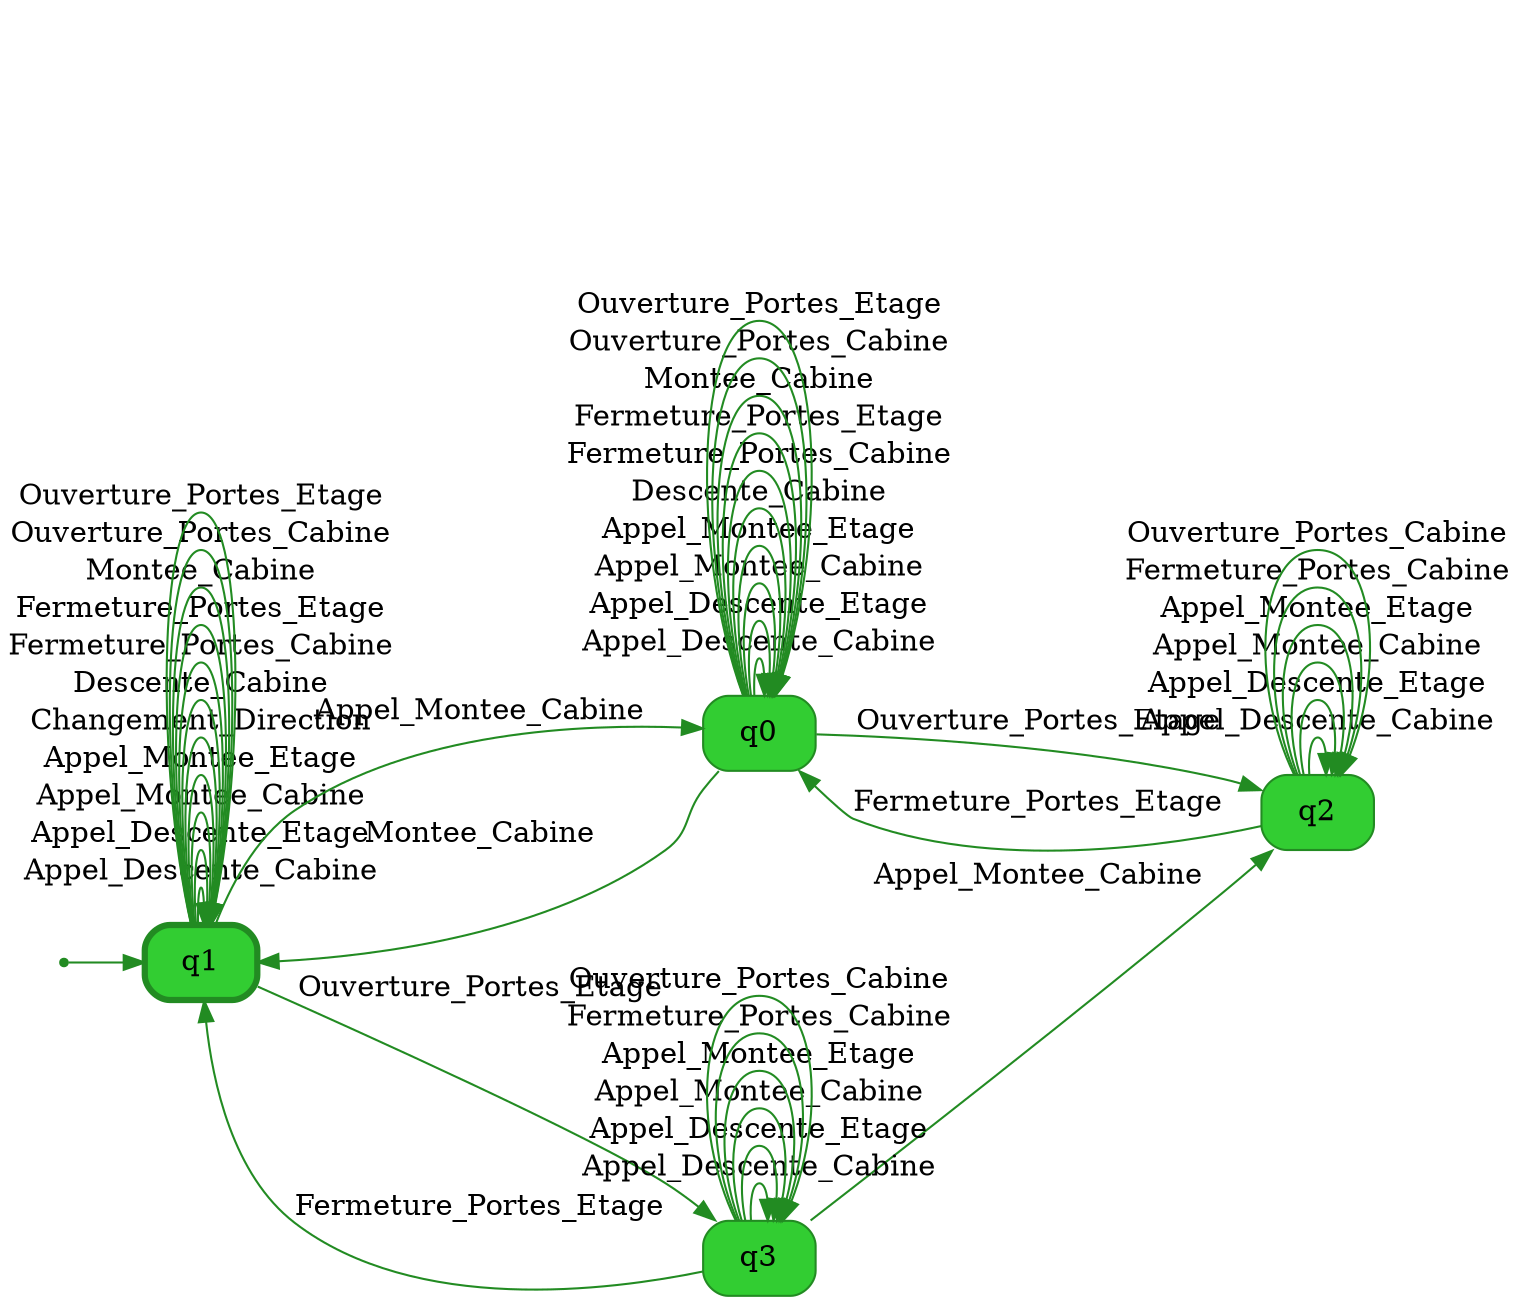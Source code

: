 digraph g {

	rankdir="LR"

	__invisible__[shape="point", color="forestgreen"]
	q1[label="q1", shape="box", style="rounded, filled", color="forestgreen", fillcolor="limegreen", penwidth=3] // Initial
	q0[label="q0", shape="box", style="rounded, filled", color="forestgreen", fillcolor="limegreen"]
	q2[label="q2", shape="box", style="rounded, filled", color="forestgreen", fillcolor="limegreen"]
	q3[label="q3", shape="box", style="rounded, filled", color="forestgreen", fillcolor="limegreen"]

	__invisible__ -> q1[color="forestgreen"]
	q1 -> q1[label="Appel_Descente_Cabine", color="forestgreen"]
	q1 -> q1[label="Appel_Descente_Etage", color="forestgreen"]
	q1 -> q1[label="Appel_Montee_Cabine", color="forestgreen"]
	q1 -> q1[label="Appel_Montee_Etage", color="forestgreen"]
	q1 -> q1[label="Changement_Direction", color="forestgreen"]
	q1 -> q1[label="Descente_Cabine", color="forestgreen"]
	q1 -> q1[label="Fermeture_Portes_Cabine", color="forestgreen"]
	q1 -> q1[label="Fermeture_Portes_Etage", color="forestgreen"]
	q1 -> q1[label="Montee_Cabine", color="forestgreen"]
	q1 -> q1[label="Ouverture_Portes_Cabine", color="forestgreen"]
	q1 -> q1[label="Ouverture_Portes_Etage", color="forestgreen"]
	q1 -> q0[label="Appel_Montee_Cabine", color="forestgreen"]
	q0 -> q0[label="Appel_Descente_Cabine", color="forestgreen"]
	q0 -> q0[label="Appel_Descente_Etage", color="forestgreen"]
	q0 -> q0[label="Appel_Montee_Cabine", color="forestgreen"]
	q0 -> q0[label="Appel_Montee_Etage", color="forestgreen"]
	q0 -> q0[label="Descente_Cabine", color="forestgreen"]
	q0 -> q0[label="Fermeture_Portes_Cabine", color="forestgreen"]
	q0 -> q0[label="Fermeture_Portes_Etage", color="forestgreen"]
	q0 -> q0[label="Montee_Cabine", color="forestgreen"]
	q0 -> q0[label="Ouverture_Portes_Cabine", color="forestgreen"]
	q0 -> q0[label="Ouverture_Portes_Etage", color="forestgreen"]
	q0 -> q1[label="Montee_Cabine", color="forestgreen"]
	q0 -> q2[label="Ouverture_Portes_Etage", color="forestgreen"]
	q2 -> q2[label="Appel_Descente_Cabine", color="forestgreen"]
	q2 -> q2[label="Appel_Descente_Etage", color="forestgreen"]
	q2 -> q2[label="Appel_Montee_Cabine", color="forestgreen"]
	q2 -> q2[label="Appel_Montee_Etage", color="forestgreen"]
	q2 -> q2[label="Fermeture_Portes_Cabine", color="forestgreen"]
	q2 -> q2[label="Ouverture_Portes_Cabine", color="forestgreen"]
	q2 -> q0[label="Fermeture_Portes_Etage", color="forestgreen"]
	q1 -> q3[label="Ouverture_Portes_Etage", color="forestgreen"]
	q3 -> q3[label="Appel_Descente_Cabine", color="forestgreen"]
	q3 -> q3[label="Appel_Descente_Etage", color="forestgreen"]
	q3 -> q3[label="Appel_Montee_Cabine", color="forestgreen"]
	q3 -> q3[label="Appel_Montee_Etage", color="forestgreen"]
	q3 -> q3[label="Fermeture_Portes_Cabine", color="forestgreen"]
	q3 -> q3[label="Ouverture_Portes_Cabine", color="forestgreen"]
	q3 -> q1[label="Fermeture_Portes_Etage", color="forestgreen"]
	q3 -> q2[label="Appel_Montee_Cabine", color="forestgreen"]

}
